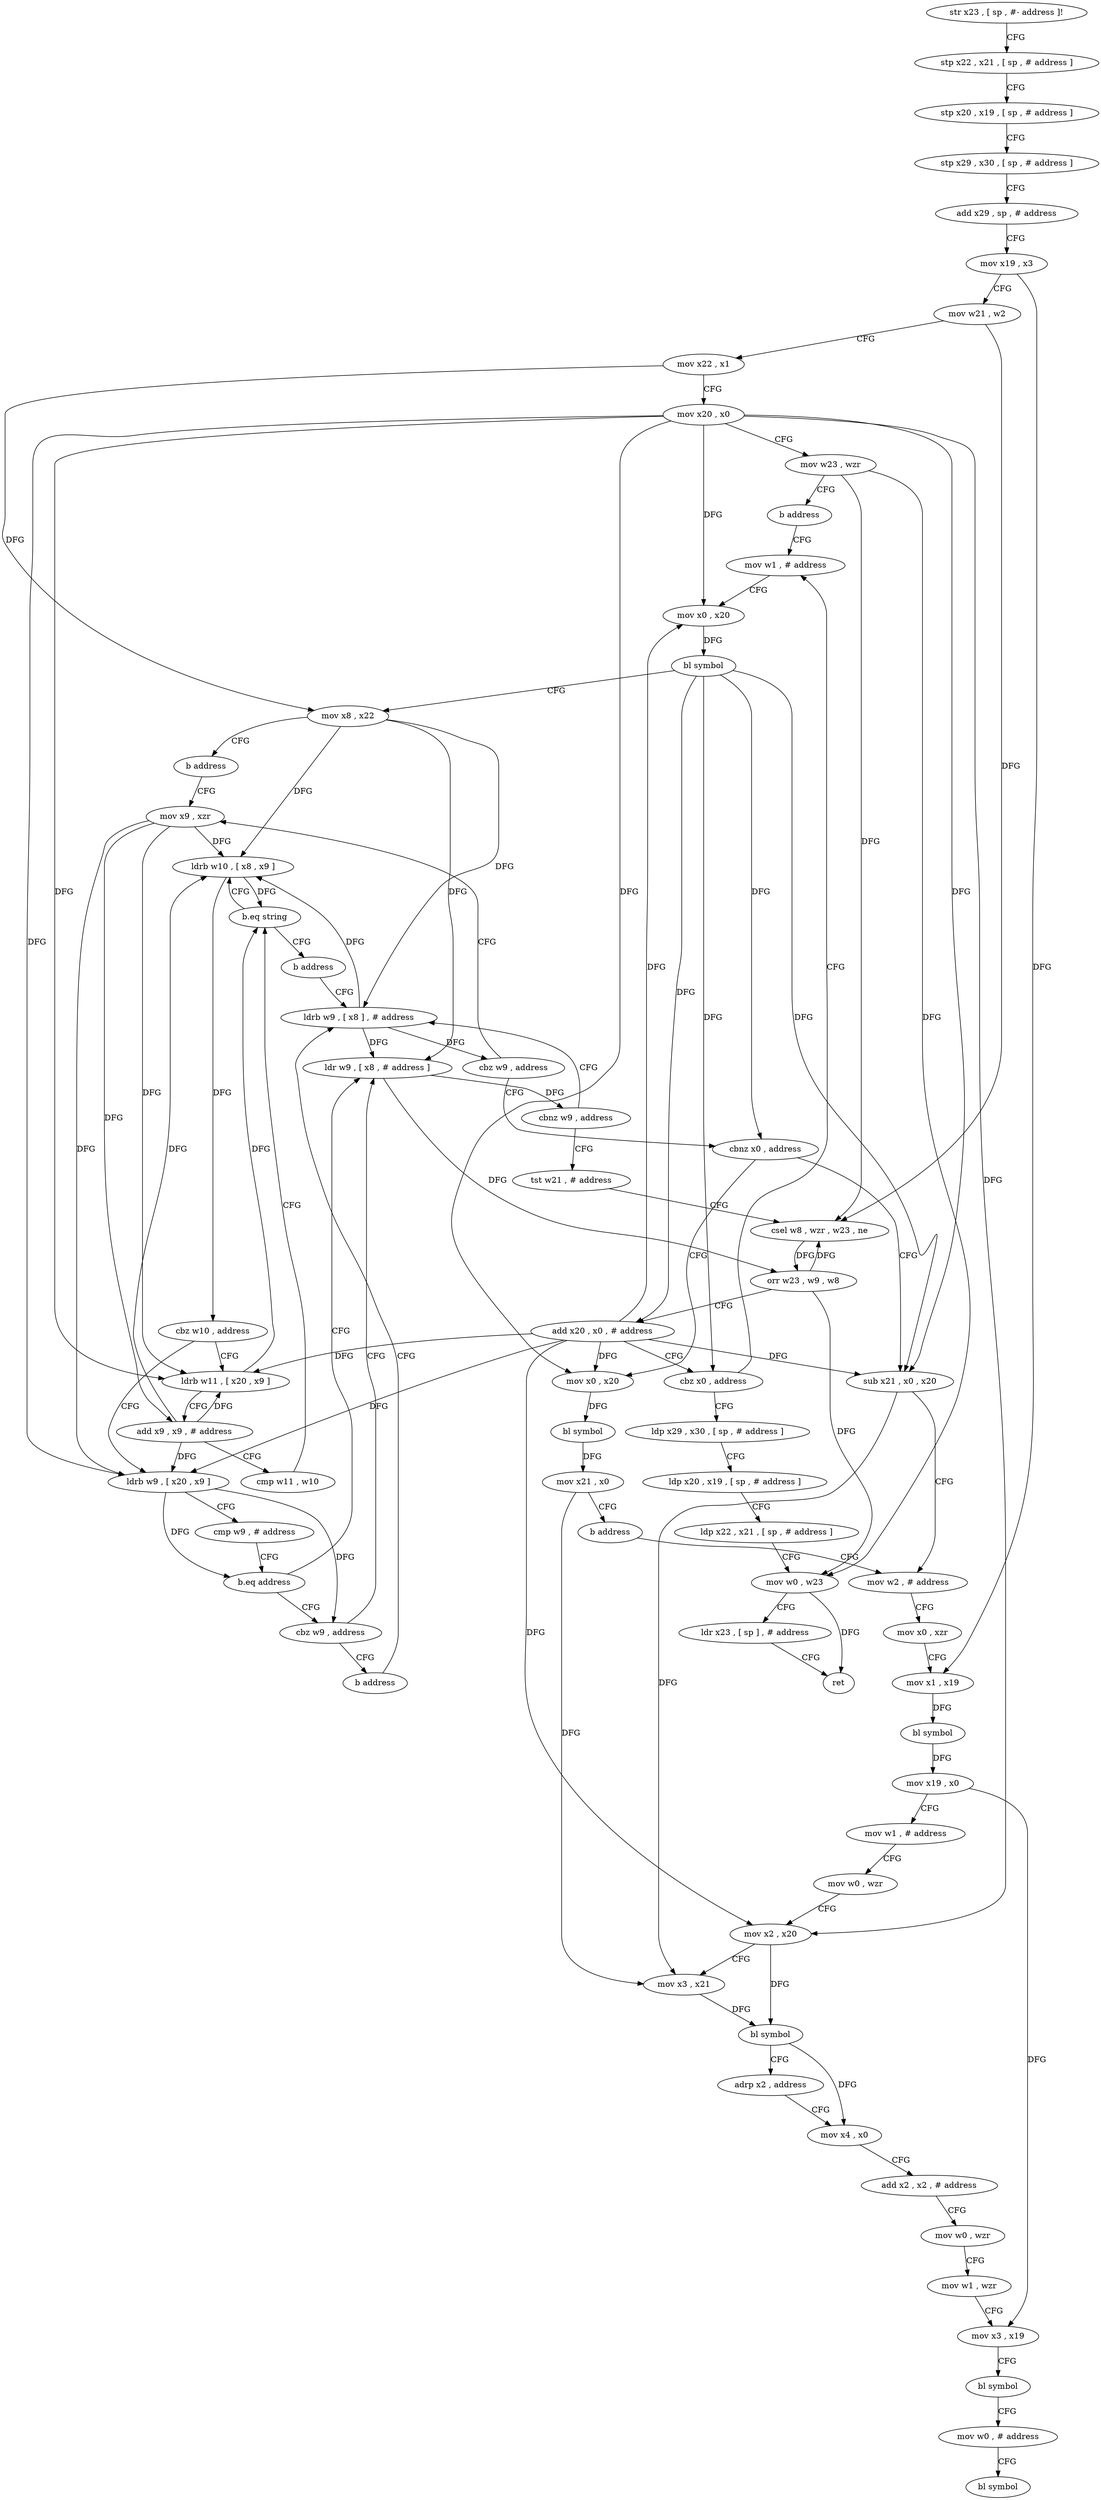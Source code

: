 digraph "func" {
"4212748" [label = "str x23 , [ sp , #- address ]!" ]
"4212752" [label = "stp x22 , x21 , [ sp , # address ]" ]
"4212756" [label = "stp x20 , x19 , [ sp , # address ]" ]
"4212760" [label = "stp x29 , x30 , [ sp , # address ]" ]
"4212764" [label = "add x29 , sp , # address" ]
"4212768" [label = "mov x19 , x3" ]
"4212772" [label = "mov w21 , w2" ]
"4212776" [label = "mov x22 , x1" ]
"4212780" [label = "mov x20 , x0" ]
"4212784" [label = "mov w23 , wzr" ]
"4212788" [label = "b address" ]
"4212812" [label = "mov w1 , # address" ]
"4212816" [label = "mov x0 , x20" ]
"4212820" [label = "bl symbol" ]
"4212824" [label = "mov x8 , x22" ]
"4212828" [label = "b address" ]
"4212848" [label = "mov x9 , xzr" ]
"4212852" [label = "ldrb w10 , [ x8 , x9 ]" ]
"4212880" [label = "ldrb w9 , [ x20 , x9 ]" ]
"4212884" [label = "cmp w9 , # address" ]
"4212888" [label = "b.eq address" ]
"4212832" [label = "ldr w9 , [ x8 , # address ]" ]
"4212892" [label = "cbz w9 , address" ]
"4212860" [label = "ldrb w11 , [ x20 , x9 ]" ]
"4212864" [label = "add x9 , x9 , # address" ]
"4212868" [label = "cmp w11 , w10" ]
"4212872" [label = "b.eq string" ]
"4212876" [label = "b address" ]
"4212836" [label = "cbnz w9 , address" ]
"4212792" [label = "tst w21 , # address" ]
"4212840" [label = "ldrb w9 , [ x8 ] , # address" ]
"4212896" [label = "b address" ]
"4212856" [label = "cbz w10 , address" ]
"4212796" [label = "csel w8 , wzr , w23 , ne" ]
"4212800" [label = "orr w23 , w9 , w8" ]
"4212804" [label = "add x20 , x0 , # address" ]
"4212808" [label = "cbz x0 , address" ]
"4212900" [label = "ldp x29 , x30 , [ sp , # address ]" ]
"4212844" [label = "cbz w9 , address" ]
"4212924" [label = "cbnz x0 , address" ]
"4212904" [label = "ldp x20 , x19 , [ sp , # address ]" ]
"4212908" [label = "ldp x22 , x21 , [ sp , # address ]" ]
"4212912" [label = "mov w0 , w23" ]
"4212916" [label = "ldr x23 , [ sp ] , # address" ]
"4212920" [label = "ret" ]
"4212944" [label = "sub x21 , x0 , x20" ]
"4212928" [label = "mov x0 , x20" ]
"4212948" [label = "mov w2 , # address" ]
"4212932" [label = "bl symbol" ]
"4212936" [label = "mov x21 , x0" ]
"4212940" [label = "b address" ]
"4212952" [label = "mov x0 , xzr" ]
"4212956" [label = "mov x1 , x19" ]
"4212960" [label = "bl symbol" ]
"4212964" [label = "mov x19 , x0" ]
"4212968" [label = "mov w1 , # address" ]
"4212972" [label = "mov w0 , wzr" ]
"4212976" [label = "mov x2 , x20" ]
"4212980" [label = "mov x3 , x21" ]
"4212984" [label = "bl symbol" ]
"4212988" [label = "adrp x2 , address" ]
"4212992" [label = "mov x4 , x0" ]
"4212996" [label = "add x2 , x2 , # address" ]
"4213000" [label = "mov w0 , wzr" ]
"4213004" [label = "mov w1 , wzr" ]
"4213008" [label = "mov x3 , x19" ]
"4213012" [label = "bl symbol" ]
"4213016" [label = "mov w0 , # address" ]
"4213020" [label = "bl symbol" ]
"4212748" -> "4212752" [ label = "CFG" ]
"4212752" -> "4212756" [ label = "CFG" ]
"4212756" -> "4212760" [ label = "CFG" ]
"4212760" -> "4212764" [ label = "CFG" ]
"4212764" -> "4212768" [ label = "CFG" ]
"4212768" -> "4212772" [ label = "CFG" ]
"4212768" -> "4212956" [ label = "DFG" ]
"4212772" -> "4212776" [ label = "CFG" ]
"4212772" -> "4212796" [ label = "DFG" ]
"4212776" -> "4212780" [ label = "CFG" ]
"4212776" -> "4212824" [ label = "DFG" ]
"4212780" -> "4212784" [ label = "CFG" ]
"4212780" -> "4212816" [ label = "DFG" ]
"4212780" -> "4212880" [ label = "DFG" ]
"4212780" -> "4212860" [ label = "DFG" ]
"4212780" -> "4212944" [ label = "DFG" ]
"4212780" -> "4212928" [ label = "DFG" ]
"4212780" -> "4212976" [ label = "DFG" ]
"4212784" -> "4212788" [ label = "CFG" ]
"4212784" -> "4212796" [ label = "DFG" ]
"4212784" -> "4212912" [ label = "DFG" ]
"4212788" -> "4212812" [ label = "CFG" ]
"4212812" -> "4212816" [ label = "CFG" ]
"4212816" -> "4212820" [ label = "DFG" ]
"4212820" -> "4212824" [ label = "CFG" ]
"4212820" -> "4212924" [ label = "DFG" ]
"4212820" -> "4212804" [ label = "DFG" ]
"4212820" -> "4212808" [ label = "DFG" ]
"4212820" -> "4212944" [ label = "DFG" ]
"4212824" -> "4212828" [ label = "CFG" ]
"4212824" -> "4212852" [ label = "DFG" ]
"4212824" -> "4212832" [ label = "DFG" ]
"4212824" -> "4212840" [ label = "DFG" ]
"4212828" -> "4212848" [ label = "CFG" ]
"4212848" -> "4212852" [ label = "DFG" ]
"4212848" -> "4212880" [ label = "DFG" ]
"4212848" -> "4212860" [ label = "DFG" ]
"4212848" -> "4212864" [ label = "DFG" ]
"4212852" -> "4212856" [ label = "DFG" ]
"4212852" -> "4212872" [ label = "DFG" ]
"4212880" -> "4212884" [ label = "CFG" ]
"4212880" -> "4212888" [ label = "DFG" ]
"4212880" -> "4212892" [ label = "DFG" ]
"4212884" -> "4212888" [ label = "CFG" ]
"4212888" -> "4212832" [ label = "CFG" ]
"4212888" -> "4212892" [ label = "CFG" ]
"4212832" -> "4212836" [ label = "DFG" ]
"4212832" -> "4212800" [ label = "DFG" ]
"4212892" -> "4212832" [ label = "CFG" ]
"4212892" -> "4212896" [ label = "CFG" ]
"4212860" -> "4212864" [ label = "CFG" ]
"4212860" -> "4212872" [ label = "DFG" ]
"4212864" -> "4212868" [ label = "CFG" ]
"4212864" -> "4212852" [ label = "DFG" ]
"4212864" -> "4212880" [ label = "DFG" ]
"4212864" -> "4212860" [ label = "DFG" ]
"4212868" -> "4212872" [ label = "CFG" ]
"4212872" -> "4212852" [ label = "CFG" ]
"4212872" -> "4212876" [ label = "CFG" ]
"4212876" -> "4212840" [ label = "CFG" ]
"4212836" -> "4212792" [ label = "CFG" ]
"4212836" -> "4212840" [ label = "CFG" ]
"4212792" -> "4212796" [ label = "CFG" ]
"4212840" -> "4212844" [ label = "DFG" ]
"4212840" -> "4212832" [ label = "DFG" ]
"4212840" -> "4212852" [ label = "DFG" ]
"4212896" -> "4212840" [ label = "CFG" ]
"4212856" -> "4212880" [ label = "CFG" ]
"4212856" -> "4212860" [ label = "CFG" ]
"4212796" -> "4212800" [ label = "DFG" ]
"4212800" -> "4212804" [ label = "CFG" ]
"4212800" -> "4212796" [ label = "DFG" ]
"4212800" -> "4212912" [ label = "DFG" ]
"4212804" -> "4212808" [ label = "CFG" ]
"4212804" -> "4212816" [ label = "DFG" ]
"4212804" -> "4212880" [ label = "DFG" ]
"4212804" -> "4212860" [ label = "DFG" ]
"4212804" -> "4212944" [ label = "DFG" ]
"4212804" -> "4212928" [ label = "DFG" ]
"4212804" -> "4212976" [ label = "DFG" ]
"4212808" -> "4212900" [ label = "CFG" ]
"4212808" -> "4212812" [ label = "CFG" ]
"4212900" -> "4212904" [ label = "CFG" ]
"4212844" -> "4212924" [ label = "CFG" ]
"4212844" -> "4212848" [ label = "CFG" ]
"4212924" -> "4212944" [ label = "CFG" ]
"4212924" -> "4212928" [ label = "CFG" ]
"4212904" -> "4212908" [ label = "CFG" ]
"4212908" -> "4212912" [ label = "CFG" ]
"4212912" -> "4212916" [ label = "CFG" ]
"4212912" -> "4212920" [ label = "DFG" ]
"4212916" -> "4212920" [ label = "CFG" ]
"4212944" -> "4212948" [ label = "CFG" ]
"4212944" -> "4212980" [ label = "DFG" ]
"4212928" -> "4212932" [ label = "DFG" ]
"4212948" -> "4212952" [ label = "CFG" ]
"4212932" -> "4212936" [ label = "DFG" ]
"4212936" -> "4212940" [ label = "CFG" ]
"4212936" -> "4212980" [ label = "DFG" ]
"4212940" -> "4212948" [ label = "CFG" ]
"4212952" -> "4212956" [ label = "CFG" ]
"4212956" -> "4212960" [ label = "DFG" ]
"4212960" -> "4212964" [ label = "DFG" ]
"4212964" -> "4212968" [ label = "CFG" ]
"4212964" -> "4213008" [ label = "DFG" ]
"4212968" -> "4212972" [ label = "CFG" ]
"4212972" -> "4212976" [ label = "CFG" ]
"4212976" -> "4212980" [ label = "CFG" ]
"4212976" -> "4212984" [ label = "DFG" ]
"4212980" -> "4212984" [ label = "DFG" ]
"4212984" -> "4212988" [ label = "CFG" ]
"4212984" -> "4212992" [ label = "DFG" ]
"4212988" -> "4212992" [ label = "CFG" ]
"4212992" -> "4212996" [ label = "CFG" ]
"4212996" -> "4213000" [ label = "CFG" ]
"4213000" -> "4213004" [ label = "CFG" ]
"4213004" -> "4213008" [ label = "CFG" ]
"4213008" -> "4213012" [ label = "CFG" ]
"4213012" -> "4213016" [ label = "CFG" ]
"4213016" -> "4213020" [ label = "CFG" ]
}
